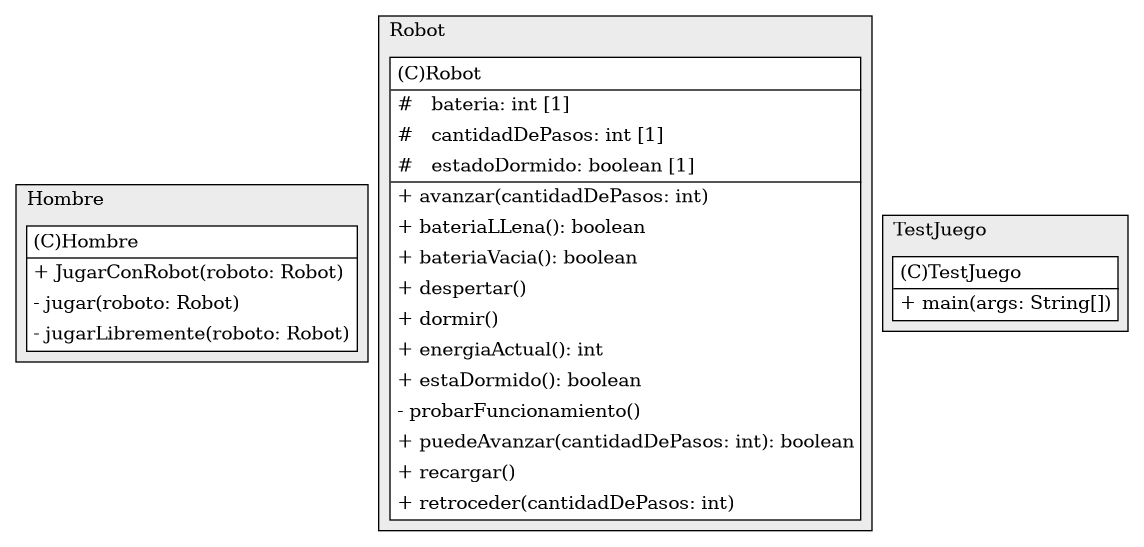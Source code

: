 @startuml

/' diagram meta data start
config=StructureConfiguration;
{
  "projectClassification": {
    "searchMode": "OpenProject", // OpenProject, AllProjects
    "includedProjects": "",
    "pathEndKeywords": "*.impl",
    "isClientPath": "",
    "isClientName": "",
    "isTestPath": "",
    "isTestName": "",
    "isMappingPath": "",
    "isMappingName": "",
    "isDataAccessPath": "",
    "isDataAccessName": "",
    "isDataStructurePath": "",
    "isDataStructureName": "",
    "isInterfaceStructuresPath": "",
    "isInterfaceStructuresName": "",
    "isEntryPointPath": "",
    "isEntryPointName": "",
    "treatFinalFieldsAsMandatory": false
  },
  "graphRestriction": {
    "classPackageExcludeFilter": "",
    "classPackageIncludeFilter": "",
    "classNameExcludeFilter": "",
    "classNameIncludeFilter": "",
    "methodNameExcludeFilter": "",
    "methodNameIncludeFilter": "",
    "removeByInheritance": "", // inheritance/annotation based filtering is done in a second step
    "removeByAnnotation": "",
    "removeByClassPackage": "", // cleanup the graph after inheritance/annotation based filtering is done
    "removeByClassName": "",
    "cutMappings": false,
    "cutEnum": true,
    "cutTests": true,
    "cutClient": true,
    "cutDataAccess": true,
    "cutInterfaceStructures": true,
    "cutDataStructures": true,
    "cutGetterAndSetter": true,
    "cutConstructors": true
  },
  "graphTraversal": {
    "forwardDepth": 3,
    "backwardDepth": 3,
    "classPackageExcludeFilter": "",
    "classPackageIncludeFilter": "",
    "classNameExcludeFilter": "",
    "classNameIncludeFilter": "",
    "methodNameExcludeFilter": "",
    "methodNameIncludeFilter": "",
    "hideMappings": false,
    "hideDataStructures": false,
    "hidePrivateMethods": true,
    "hideInterfaceCalls": true, // indirection: implementation -> interface (is hidden) -> implementation
    "onlyShowApplicationEntryPoints": false, // root node is included
    "useMethodCallsForStructureDiagram": "ForwardOnly" // ForwardOnly, BothDirections, No
  },
  "details": {
    "aggregation": "GroupByClass", // ByClass, GroupByClass, None
    "showClassGenericTypes": true,
    "showMethods": true,
    "showMethodParameterNames": true,
    "showMethodParameterTypes": true,
    "showMethodReturnType": true,
    "showPackageLevels": 2,
    "showDetailedClassStructure": true
  },
  "rootClass": "TestJuego",
  "extensionCallbackMethod": "" // qualified.class.name#methodName - signature: public static String method(String)
}
diagram meta data end '/



digraph g {
    rankdir="TB"
    splines=polyline
    

'nodes 
subgraph cluster_2127812561 { 
   	label=Hombre
	labeljust=l
	fillcolor="#ececec"
	style=filled
   
   Hombre2127812561[
	label=<<TABLE BORDER="1" CELLBORDER="0" CELLPADDING="4" CELLSPACING="0">
<TR><TD ALIGN="LEFT" >(C)Hombre</TD></TR>
<HR/>
<TR><TD ALIGN="LEFT" >+ JugarConRobot(roboto: Robot)</TD></TR>
<TR><TD ALIGN="LEFT" >- jugar(roboto: Robot)</TD></TR>
<TR><TD ALIGN="LEFT" >- jugarLibremente(roboto: Robot)</TD></TR>
</TABLE>>
	style=filled
	margin=0
	shape=plaintext
	fillcolor="#FFFFFF"
];
} 

subgraph cluster_79133258 { 
   	label=Robot
	labeljust=l
	fillcolor="#ececec"
	style=filled
   
   Robot79133258[
	label=<<TABLE BORDER="1" CELLBORDER="0" CELLPADDING="4" CELLSPACING="0">
<TR><TD ALIGN="LEFT" >(C)Robot</TD></TR>
<HR/>
<TR><TD ALIGN="LEFT" >#   bateria: int [1]</TD></TR>
<TR><TD ALIGN="LEFT" >#   cantidadDePasos: int [1]</TD></TR>
<TR><TD ALIGN="LEFT" >#   estadoDormido: boolean [1]</TD></TR>
<HR/>
<TR><TD ALIGN="LEFT" >+ avanzar(cantidadDePasos: int)</TD></TR>
<TR><TD ALIGN="LEFT" >+ bateriaLLena(): boolean</TD></TR>
<TR><TD ALIGN="LEFT" >+ bateriaVacia(): boolean</TD></TR>
<TR><TD ALIGN="LEFT" >+ despertar()</TD></TR>
<TR><TD ALIGN="LEFT" >+ dormir()</TD></TR>
<TR><TD ALIGN="LEFT" >+ energiaActual(): int</TD></TR>
<TR><TD ALIGN="LEFT" >+ estaDormido(): boolean</TD></TR>
<TR><TD ALIGN="LEFT" >- probarFuncionamiento()</TD></TR>
<TR><TD ALIGN="LEFT" >+ puedeAvanzar(cantidadDePasos: int): boolean</TD></TR>
<TR><TD ALIGN="LEFT" >+ recargar()</TD></TR>
<TR><TD ALIGN="LEFT" >+ retroceder(cantidadDePasos: int)</TD></TR>
</TABLE>>
	style=filled
	margin=0
	shape=plaintext
	fillcolor="#FFFFFF"
];
} 

subgraph cluster_804481360 { 
   	label=TestJuego
	labeljust=l
	fillcolor="#ececec"
	style=filled
   
   TestJuego804481360[
	label=<<TABLE BORDER="1" CELLBORDER="0" CELLPADDING="4" CELLSPACING="0">
<TR><TD ALIGN="LEFT" >(C)TestJuego</TD></TR>
<HR/>
<TR><TD ALIGN="LEFT" >+ main(args: String[])</TD></TR>
</TABLE>>
	style=filled
	margin=0
	shape=plaintext
	fillcolor="#FFFFFF"
];
} 

'edges    

    
}
@enduml
